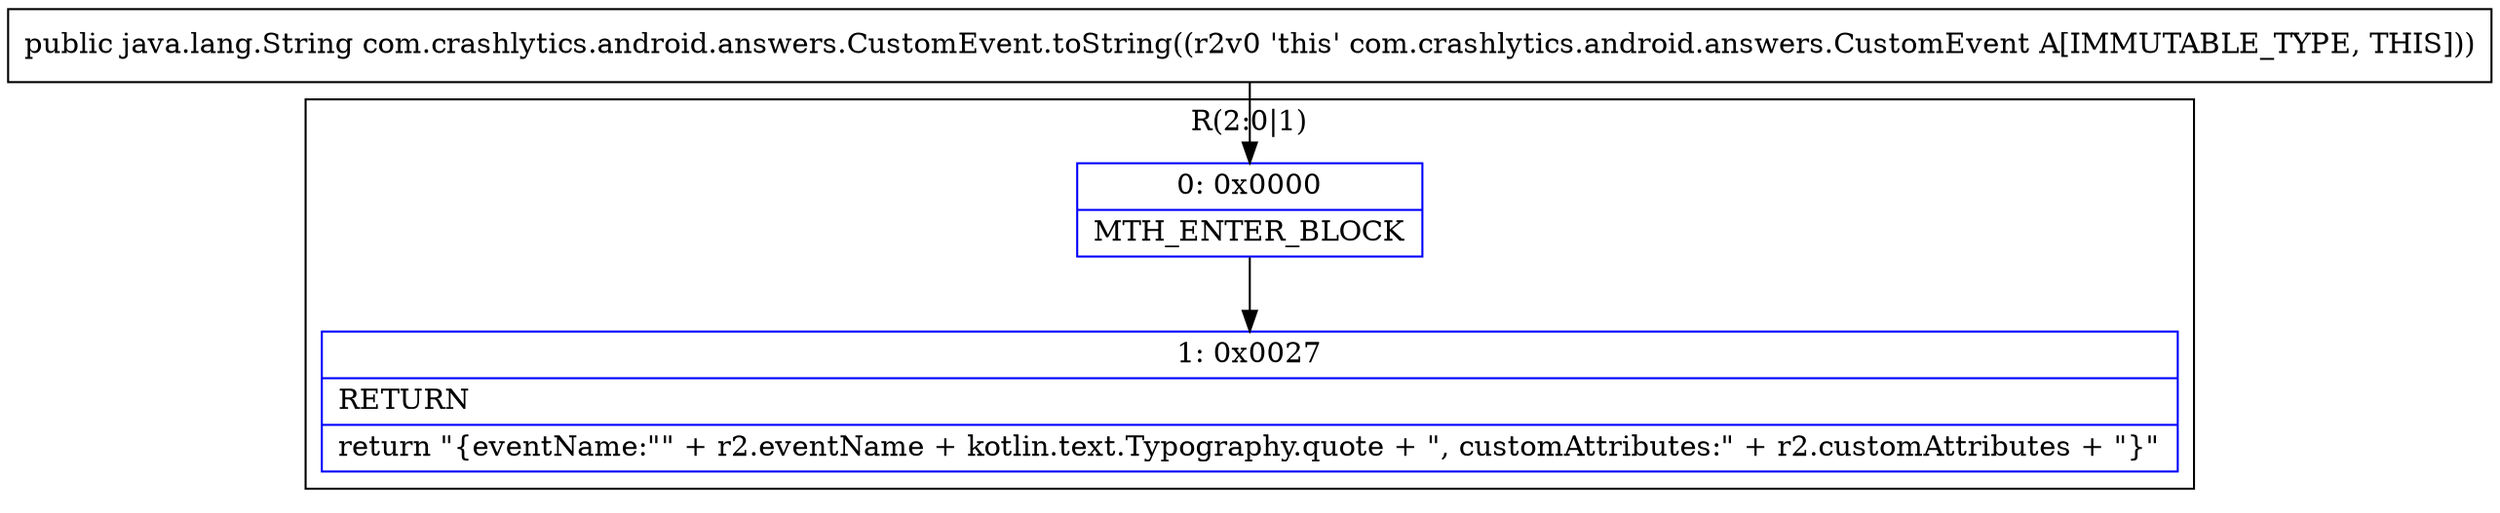 digraph "CFG forcom.crashlytics.android.answers.CustomEvent.toString()Ljava\/lang\/String;" {
subgraph cluster_Region_66442535 {
label = "R(2:0|1)";
node [shape=record,color=blue];
Node_0 [shape=record,label="{0\:\ 0x0000|MTH_ENTER_BLOCK\l}"];
Node_1 [shape=record,label="{1\:\ 0x0027|RETURN\l|return \"\{eventName:\"\" + r2.eventName + kotlin.text.Typography.quote + \", customAttributes:\" + r2.customAttributes + \"\}\"\l}"];
}
MethodNode[shape=record,label="{public java.lang.String com.crashlytics.android.answers.CustomEvent.toString((r2v0 'this' com.crashlytics.android.answers.CustomEvent A[IMMUTABLE_TYPE, THIS])) }"];
MethodNode -> Node_0;
Node_0 -> Node_1;
}

